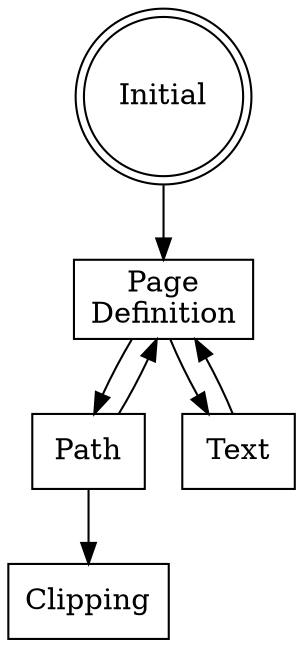 digraph page_operations_mode {

	node [shape = doublecircle]; 
	
	i [label="Initial"];
	
	node [shape=box];
	pg [label="Page\nDefinition"];
	pth [label="Path"];
	clp [label="Clipping"];
	txt [label="Text"];
	
	i -> pg;
	pg -> pth;
	pth -> pg;
	pth -> clp;
	pg -> txt;
	txt -> pg;
	
}
